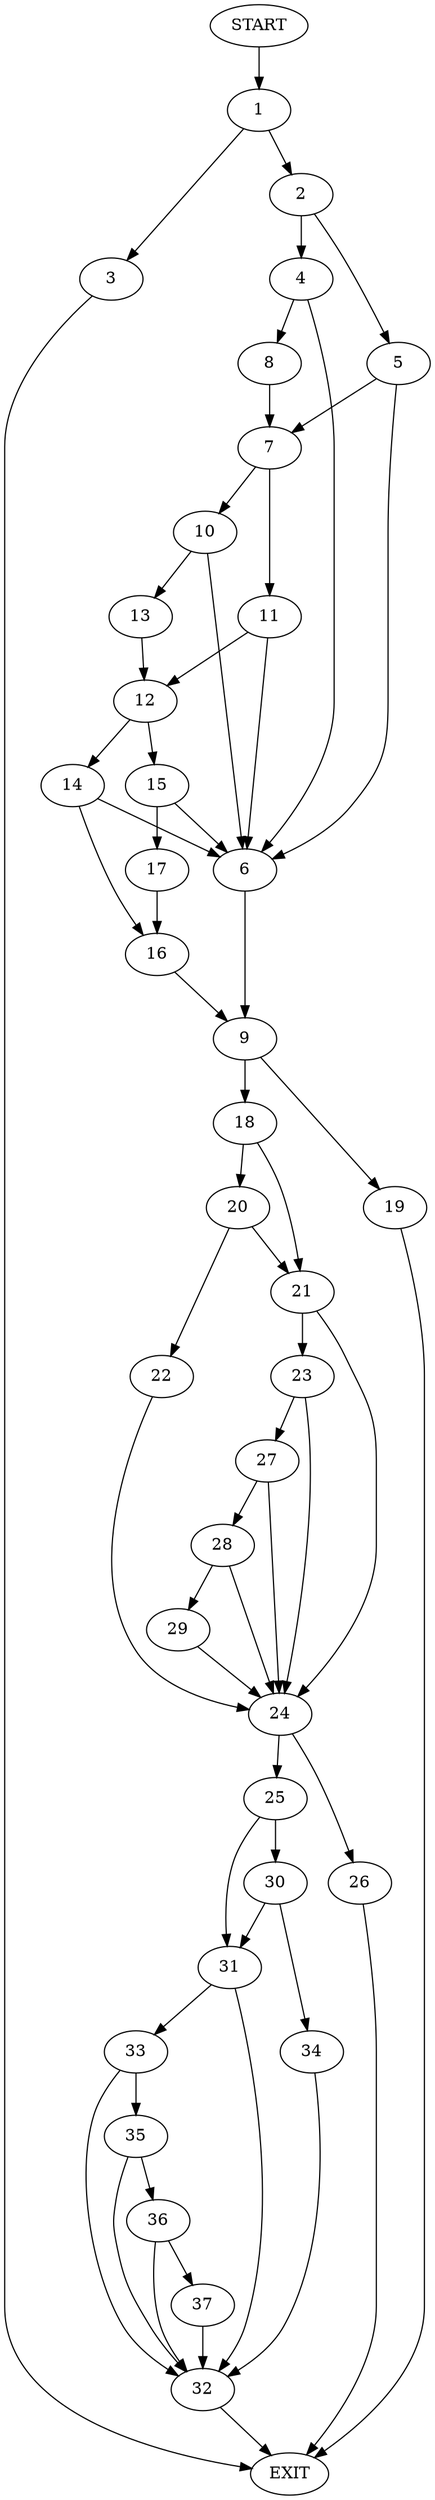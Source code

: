 digraph {
0 [label="START"]
38 [label="EXIT"]
0 -> 1
1 -> 2
1 -> 3
3 -> 38
2 -> 4
2 -> 5
5 -> 6
5 -> 7
4 -> 6
4 -> 8
8 -> 7
6 -> 9
7 -> 10
7 -> 11
11 -> 6
11 -> 12
10 -> 6
10 -> 13
13 -> 12
12 -> 14
12 -> 15
14 -> 6
14 -> 16
15 -> 17
15 -> 6
17 -> 16
16 -> 9
9 -> 18
9 -> 19
19 -> 38
18 -> 20
18 -> 21
20 -> 22
20 -> 21
21 -> 23
21 -> 24
22 -> 24
24 -> 25
24 -> 26
23 -> 27
23 -> 24
27 -> 28
27 -> 24
28 -> 29
28 -> 24
29 -> 24
25 -> 30
25 -> 31
26 -> 38
31 -> 32
31 -> 33
30 -> 34
30 -> 31
34 -> 32
32 -> 38
33 -> 35
33 -> 32
35 -> 36
35 -> 32
36 -> 37
36 -> 32
37 -> 32
}
